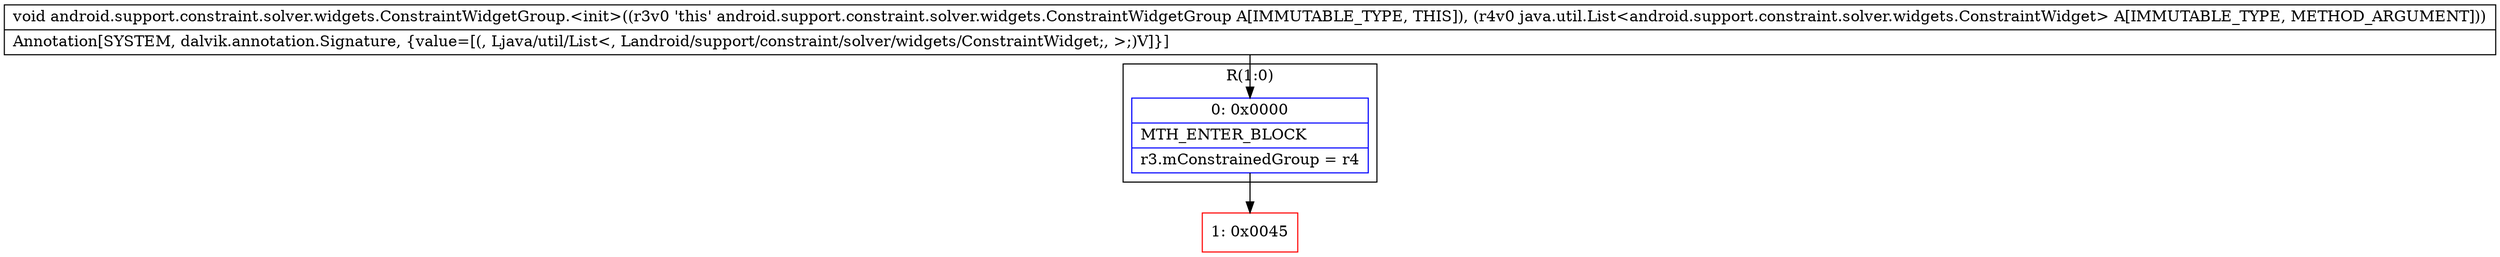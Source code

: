 digraph "CFG forandroid.support.constraint.solver.widgets.ConstraintWidgetGroup.\<init\>(Ljava\/util\/List;)V" {
subgraph cluster_Region_1802482230 {
label = "R(1:0)";
node [shape=record,color=blue];
Node_0 [shape=record,label="{0\:\ 0x0000|MTH_ENTER_BLOCK\l|r3.mConstrainedGroup = r4\l}"];
}
Node_1 [shape=record,color=red,label="{1\:\ 0x0045}"];
MethodNode[shape=record,label="{void android.support.constraint.solver.widgets.ConstraintWidgetGroup.\<init\>((r3v0 'this' android.support.constraint.solver.widgets.ConstraintWidgetGroup A[IMMUTABLE_TYPE, THIS]), (r4v0 java.util.List\<android.support.constraint.solver.widgets.ConstraintWidget\> A[IMMUTABLE_TYPE, METHOD_ARGUMENT]))  | Annotation[SYSTEM, dalvik.annotation.Signature, \{value=[(, Ljava\/util\/List\<, Landroid\/support\/constraint\/solver\/widgets\/ConstraintWidget;, \>;)V]\}]\l}"];
MethodNode -> Node_0;
Node_0 -> Node_1;
}

